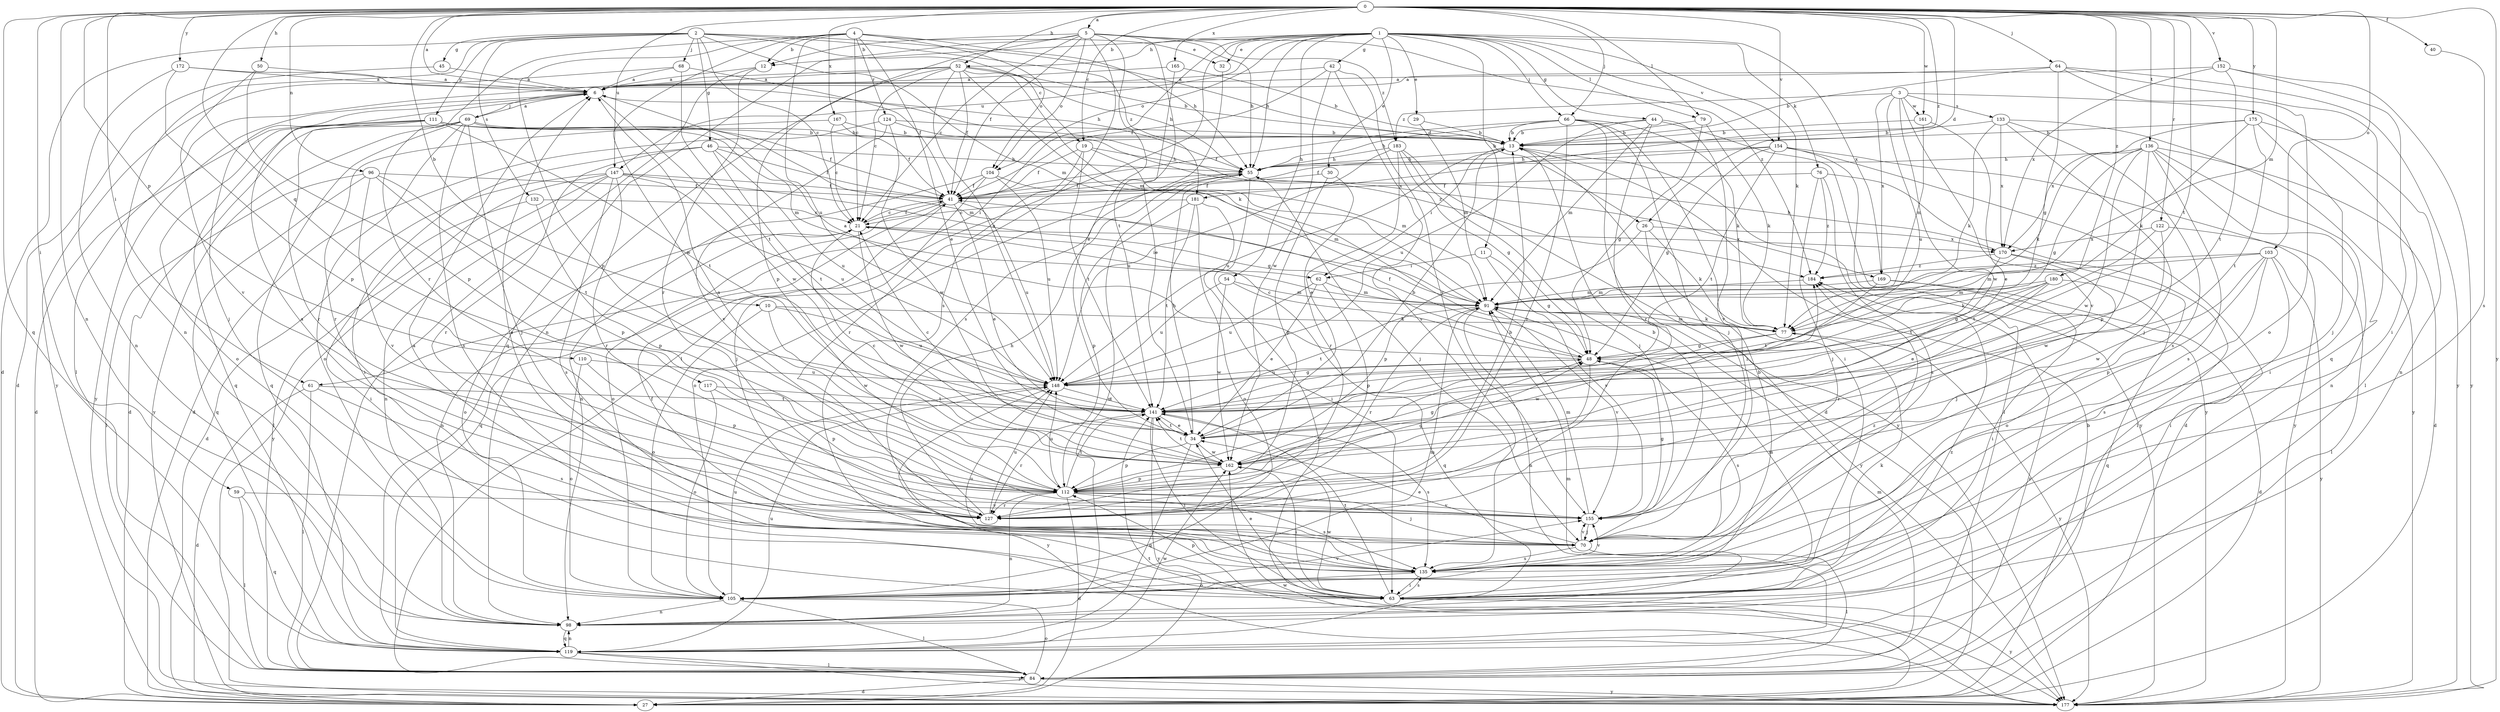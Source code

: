strict digraph  {
0;
1;
2;
3;
4;
5;
6;
10;
11;
12;
13;
19;
21;
26;
27;
29;
30;
32;
34;
40;
41;
42;
44;
45;
46;
48;
50;
52;
54;
55;
59;
61;
62;
63;
64;
66;
68;
69;
70;
76;
77;
79;
84;
91;
96;
98;
103;
104;
105;
110;
111;
112;
117;
119;
122;
124;
127;
132;
133;
135;
136;
141;
147;
148;
152;
154;
155;
161;
162;
165;
167;
169;
170;
172;
175;
177;
180;
181;
183;
184;
0 -> 5  [label=a];
0 -> 6  [label=a];
0 -> 10  [label=b];
0 -> 19  [label=c];
0 -> 26  [label=d];
0 -> 40  [label=f];
0 -> 50  [label=h];
0 -> 52  [label=h];
0 -> 59  [label=i];
0 -> 61  [label=i];
0 -> 64  [label=j];
0 -> 66  [label=j];
0 -> 79  [label=l];
0 -> 91  [label=m];
0 -> 96  [label=n];
0 -> 98  [label=n];
0 -> 103  [label=o];
0 -> 110  [label=p];
0 -> 117  [label=q];
0 -> 119  [label=q];
0 -> 122  [label=r];
0 -> 136  [label=t];
0 -> 141  [label=t];
0 -> 147  [label=u];
0 -> 152  [label=v];
0 -> 154  [label=v];
0 -> 161  [label=w];
0 -> 165  [label=x];
0 -> 167  [label=x];
0 -> 172  [label=y];
0 -> 175  [label=y];
0 -> 177  [label=y];
0 -> 180  [label=z];
0 -> 181  [label=z];
1 -> 11  [label=b];
1 -> 12  [label=b];
1 -> 29  [label=e];
1 -> 30  [label=e];
1 -> 32  [label=e];
1 -> 42  [label=g];
1 -> 44  [label=g];
1 -> 52  [label=h];
1 -> 54  [label=h];
1 -> 55  [label=h];
1 -> 61  [label=i];
1 -> 66  [label=j];
1 -> 76  [label=k];
1 -> 77  [label=k];
1 -> 79  [label=l];
1 -> 84  [label=l];
1 -> 104  [label=o];
1 -> 147  [label=u];
1 -> 154  [label=v];
1 -> 169  [label=x];
2 -> 19  [label=c];
2 -> 21  [label=c];
2 -> 26  [label=d];
2 -> 27  [label=d];
2 -> 45  [label=g];
2 -> 46  [label=g];
2 -> 68  [label=j];
2 -> 91  [label=m];
2 -> 98  [label=n];
2 -> 111  [label=p];
2 -> 132  [label=s];
2 -> 181  [label=z];
3 -> 84  [label=l];
3 -> 133  [label=s];
3 -> 148  [label=u];
3 -> 155  [label=v];
3 -> 161  [label=w];
3 -> 162  [label=w];
3 -> 169  [label=x];
3 -> 183  [label=z];
4 -> 12  [label=b];
4 -> 21  [label=c];
4 -> 32  [label=e];
4 -> 34  [label=e];
4 -> 55  [label=h];
4 -> 104  [label=o];
4 -> 112  [label=p];
4 -> 124  [label=r];
4 -> 127  [label=r];
4 -> 148  [label=u];
4 -> 162  [label=w];
5 -> 12  [label=b];
5 -> 21  [label=c];
5 -> 34  [label=e];
5 -> 41  [label=f];
5 -> 55  [label=h];
5 -> 98  [label=n];
5 -> 104  [label=o];
5 -> 119  [label=q];
5 -> 135  [label=s];
5 -> 141  [label=t];
5 -> 183  [label=z];
5 -> 184  [label=z];
6 -> 69  [label=j];
6 -> 70  [label=j];
6 -> 162  [label=w];
6 -> 169  [label=x];
6 -> 177  [label=y];
10 -> 77  [label=k];
10 -> 105  [label=o];
10 -> 148  [label=u];
10 -> 162  [label=w];
11 -> 48  [label=g];
11 -> 62  [label=i];
11 -> 155  [label=v];
12 -> 6  [label=a];
12 -> 84  [label=l];
12 -> 127  [label=r];
13 -> 55  [label=h];
13 -> 62  [label=i];
13 -> 148  [label=u];
13 -> 177  [label=y];
19 -> 41  [label=f];
19 -> 55  [label=h];
19 -> 91  [label=m];
19 -> 127  [label=r];
19 -> 141  [label=t];
21 -> 41  [label=f];
21 -> 62  [label=i];
21 -> 98  [label=n];
21 -> 105  [label=o];
21 -> 162  [label=w];
21 -> 170  [label=x];
26 -> 77  [label=k];
26 -> 112  [label=p];
26 -> 170  [label=x];
26 -> 177  [label=y];
27 -> 13  [label=b];
27 -> 141  [label=t];
27 -> 162  [label=w];
29 -> 13  [label=b];
29 -> 91  [label=m];
30 -> 41  [label=f];
30 -> 112  [label=p];
30 -> 127  [label=r];
32 -> 135  [label=s];
34 -> 13  [label=b];
34 -> 21  [label=c];
34 -> 55  [label=h];
34 -> 112  [label=p];
34 -> 119  [label=q];
34 -> 141  [label=t];
34 -> 162  [label=w];
34 -> 184  [label=z];
40 -> 135  [label=s];
41 -> 21  [label=c];
41 -> 34  [label=e];
41 -> 105  [label=o];
41 -> 119  [label=q];
41 -> 148  [label=u];
42 -> 6  [label=a];
42 -> 41  [label=f];
42 -> 135  [label=s];
42 -> 155  [label=v];
42 -> 162  [label=w];
44 -> 13  [label=b];
44 -> 91  [label=m];
44 -> 127  [label=r];
44 -> 148  [label=u];
44 -> 155  [label=v];
44 -> 177  [label=y];
45 -> 6  [label=a];
45 -> 27  [label=d];
46 -> 41  [label=f];
46 -> 55  [label=h];
46 -> 63  [label=i];
46 -> 127  [label=r];
46 -> 141  [label=t];
46 -> 148  [label=u];
48 -> 6  [label=a];
48 -> 21  [label=c];
48 -> 41  [label=f];
48 -> 127  [label=r];
48 -> 135  [label=s];
48 -> 148  [label=u];
50 -> 6  [label=a];
50 -> 112  [label=p];
50 -> 155  [label=v];
52 -> 6  [label=a];
52 -> 13  [label=b];
52 -> 21  [label=c];
52 -> 41  [label=f];
52 -> 55  [label=h];
52 -> 77  [label=k];
52 -> 84  [label=l];
52 -> 91  [label=m];
52 -> 112  [label=p];
52 -> 148  [label=u];
54 -> 91  [label=m];
54 -> 119  [label=q];
54 -> 148  [label=u];
54 -> 162  [label=w];
55 -> 41  [label=f];
55 -> 70  [label=j];
55 -> 98  [label=n];
55 -> 105  [label=o];
55 -> 177  [label=y];
59 -> 84  [label=l];
59 -> 119  [label=q];
59 -> 155  [label=v];
61 -> 27  [label=d];
61 -> 84  [label=l];
61 -> 135  [label=s];
61 -> 141  [label=t];
62 -> 34  [label=e];
62 -> 91  [label=m];
62 -> 112  [label=p];
62 -> 148  [label=u];
63 -> 6  [label=a];
63 -> 34  [label=e];
63 -> 41  [label=f];
63 -> 77  [label=k];
63 -> 91  [label=m];
63 -> 112  [label=p];
63 -> 135  [label=s];
63 -> 141  [label=t];
63 -> 162  [label=w];
63 -> 177  [label=y];
64 -> 6  [label=a];
64 -> 13  [label=b];
64 -> 48  [label=g];
64 -> 105  [label=o];
64 -> 119  [label=q];
64 -> 177  [label=y];
66 -> 13  [label=b];
66 -> 27  [label=d];
66 -> 41  [label=f];
66 -> 55  [label=h];
66 -> 63  [label=i];
66 -> 70  [label=j];
66 -> 77  [label=k];
66 -> 127  [label=r];
68 -> 6  [label=a];
68 -> 41  [label=f];
68 -> 141  [label=t];
68 -> 177  [label=y];
69 -> 6  [label=a];
69 -> 13  [label=b];
69 -> 27  [label=d];
69 -> 70  [label=j];
69 -> 91  [label=m];
69 -> 105  [label=o];
69 -> 119  [label=q];
69 -> 135  [label=s];
69 -> 177  [label=y];
70 -> 6  [label=a];
70 -> 34  [label=e];
70 -> 84  [label=l];
70 -> 135  [label=s];
70 -> 155  [label=v];
76 -> 41  [label=f];
76 -> 70  [label=j];
76 -> 84  [label=l];
76 -> 135  [label=s];
76 -> 184  [label=z];
77 -> 48  [label=g];
77 -> 91  [label=m];
77 -> 162  [label=w];
77 -> 177  [label=y];
79 -> 13  [label=b];
79 -> 48  [label=g];
79 -> 77  [label=k];
84 -> 27  [label=d];
84 -> 91  [label=m];
84 -> 105  [label=o];
84 -> 177  [label=y];
84 -> 184  [label=z];
91 -> 77  [label=k];
91 -> 98  [label=n];
91 -> 127  [label=r];
91 -> 141  [label=t];
91 -> 155  [label=v];
96 -> 41  [label=f];
96 -> 84  [label=l];
96 -> 112  [label=p];
96 -> 119  [label=q];
96 -> 141  [label=t];
96 -> 155  [label=v];
98 -> 119  [label=q];
98 -> 184  [label=z];
103 -> 63  [label=i];
103 -> 91  [label=m];
103 -> 112  [label=p];
103 -> 135  [label=s];
103 -> 162  [label=w];
103 -> 177  [label=y];
103 -> 184  [label=z];
104 -> 41  [label=f];
104 -> 70  [label=j];
104 -> 91  [label=m];
104 -> 98  [label=n];
104 -> 148  [label=u];
105 -> 13  [label=b];
105 -> 84  [label=l];
105 -> 91  [label=m];
105 -> 98  [label=n];
105 -> 148  [label=u];
105 -> 155  [label=v];
110 -> 105  [label=o];
110 -> 112  [label=p];
110 -> 148  [label=u];
111 -> 13  [label=b];
111 -> 27  [label=d];
111 -> 41  [label=f];
111 -> 91  [label=m];
111 -> 105  [label=o];
111 -> 119  [label=q];
111 -> 127  [label=r];
111 -> 141  [label=t];
112 -> 6  [label=a];
112 -> 27  [label=d];
112 -> 48  [label=g];
112 -> 70  [label=j];
112 -> 98  [label=n];
112 -> 127  [label=r];
112 -> 135  [label=s];
112 -> 141  [label=t];
112 -> 148  [label=u];
112 -> 155  [label=v];
117 -> 105  [label=o];
117 -> 112  [label=p];
117 -> 141  [label=t];
119 -> 84  [label=l];
119 -> 91  [label=m];
119 -> 98  [label=n];
119 -> 148  [label=u];
119 -> 162  [label=w];
119 -> 177  [label=y];
122 -> 84  [label=l];
122 -> 141  [label=t];
122 -> 162  [label=w];
122 -> 170  [label=x];
124 -> 13  [label=b];
124 -> 27  [label=d];
124 -> 155  [label=v];
124 -> 162  [label=w];
124 -> 184  [label=z];
127 -> 13  [label=b];
127 -> 55  [label=h];
127 -> 148  [label=u];
132 -> 21  [label=c];
132 -> 63  [label=i];
132 -> 112  [label=p];
133 -> 13  [label=b];
133 -> 70  [label=j];
133 -> 77  [label=k];
133 -> 135  [label=s];
133 -> 170  [label=x];
133 -> 177  [label=y];
135 -> 6  [label=a];
135 -> 63  [label=i];
135 -> 105  [label=o];
135 -> 148  [label=u];
135 -> 155  [label=v];
135 -> 184  [label=z];
136 -> 27  [label=d];
136 -> 48  [label=g];
136 -> 55  [label=h];
136 -> 63  [label=i];
136 -> 77  [label=k];
136 -> 98  [label=n];
136 -> 112  [label=p];
136 -> 135  [label=s];
136 -> 162  [label=w];
141 -> 34  [label=e];
141 -> 63  [label=i];
141 -> 127  [label=r];
141 -> 135  [label=s];
141 -> 177  [label=y];
147 -> 27  [label=d];
147 -> 41  [label=f];
147 -> 48  [label=g];
147 -> 84  [label=l];
147 -> 98  [label=n];
147 -> 127  [label=r];
147 -> 135  [label=s];
147 -> 148  [label=u];
147 -> 177  [label=y];
148 -> 48  [label=g];
148 -> 141  [label=t];
148 -> 177  [label=y];
152 -> 6  [label=a];
152 -> 63  [label=i];
152 -> 141  [label=t];
152 -> 170  [label=x];
152 -> 177  [label=y];
154 -> 27  [label=d];
154 -> 41  [label=f];
154 -> 48  [label=g];
154 -> 55  [label=h];
154 -> 84  [label=l];
154 -> 141  [label=t];
154 -> 177  [label=y];
155 -> 13  [label=b];
155 -> 48  [label=g];
155 -> 70  [label=j];
155 -> 91  [label=m];
161 -> 13  [label=b];
161 -> 34  [label=e];
161 -> 91  [label=m];
162 -> 21  [label=c];
162 -> 48  [label=g];
162 -> 63  [label=i];
162 -> 112  [label=p];
162 -> 141  [label=t];
165 -> 6  [label=a];
165 -> 13  [label=b];
165 -> 34  [label=e];
167 -> 13  [label=b];
167 -> 21  [label=c];
167 -> 41  [label=f];
167 -> 127  [label=r];
169 -> 27  [label=d];
169 -> 63  [label=i];
169 -> 91  [label=m];
169 -> 141  [label=t];
170 -> 55  [label=h];
170 -> 70  [label=j];
170 -> 105  [label=o];
170 -> 141  [label=t];
170 -> 184  [label=z];
172 -> 6  [label=a];
172 -> 55  [label=h];
172 -> 98  [label=n];
172 -> 112  [label=p];
175 -> 13  [label=b];
175 -> 70  [label=j];
175 -> 77  [label=k];
175 -> 98  [label=n];
175 -> 141  [label=t];
175 -> 170  [label=x];
180 -> 34  [label=e];
180 -> 48  [label=g];
180 -> 77  [label=k];
180 -> 91  [label=m];
180 -> 119  [label=q];
180 -> 127  [label=r];
181 -> 21  [label=c];
181 -> 63  [label=i];
181 -> 105  [label=o];
181 -> 112  [label=p];
181 -> 141  [label=t];
183 -> 34  [label=e];
183 -> 48  [label=g];
183 -> 55  [label=h];
183 -> 70  [label=j];
183 -> 148  [label=u];
183 -> 177  [label=y];
184 -> 91  [label=m];
}

